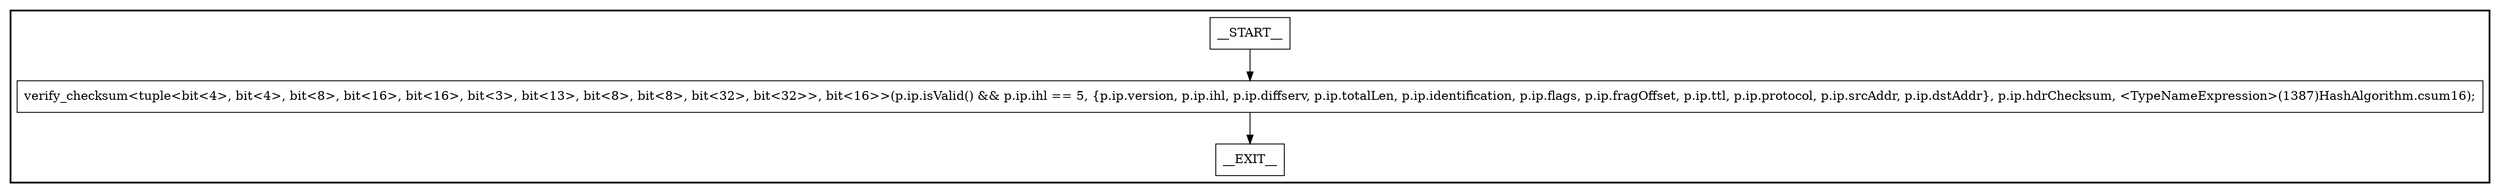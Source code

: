 digraph verifyChecksum {
subgraph cluster {
graph [
label="", labeljust=r, style=bold];
0[label=__START__, margin="", shape=rectangle, style=solid];
1[label=__EXIT__, margin="", shape=rectangle, style=solid];
2[label="verify_checksum<tuple<bit<4>, bit<4>, bit<8>, bit<16>, bit<16>, bit<3>, bit<13>, bit<8>, bit<8>, bit<32>, bit<32>>, bit<16>>(p.ip.isValid() && p.ip.ihl == 5, {p.ip.version, p.ip.ihl, p.ip.diffserv, p.ip.totalLen, p.ip.identification, p.ip.flags, p.ip.fragOffset, p.ip.ttl, p.ip.protocol, p.ip.srcAddr, p.ip.dstAddr}, p.ip.hdrChecksum, <TypeNameExpression>(1387)HashAlgorithm.csum16);", margin="", shape=rectangle, style=solid];
0 -> 2[label=""];
2 -> 1[label=""];
}
}

